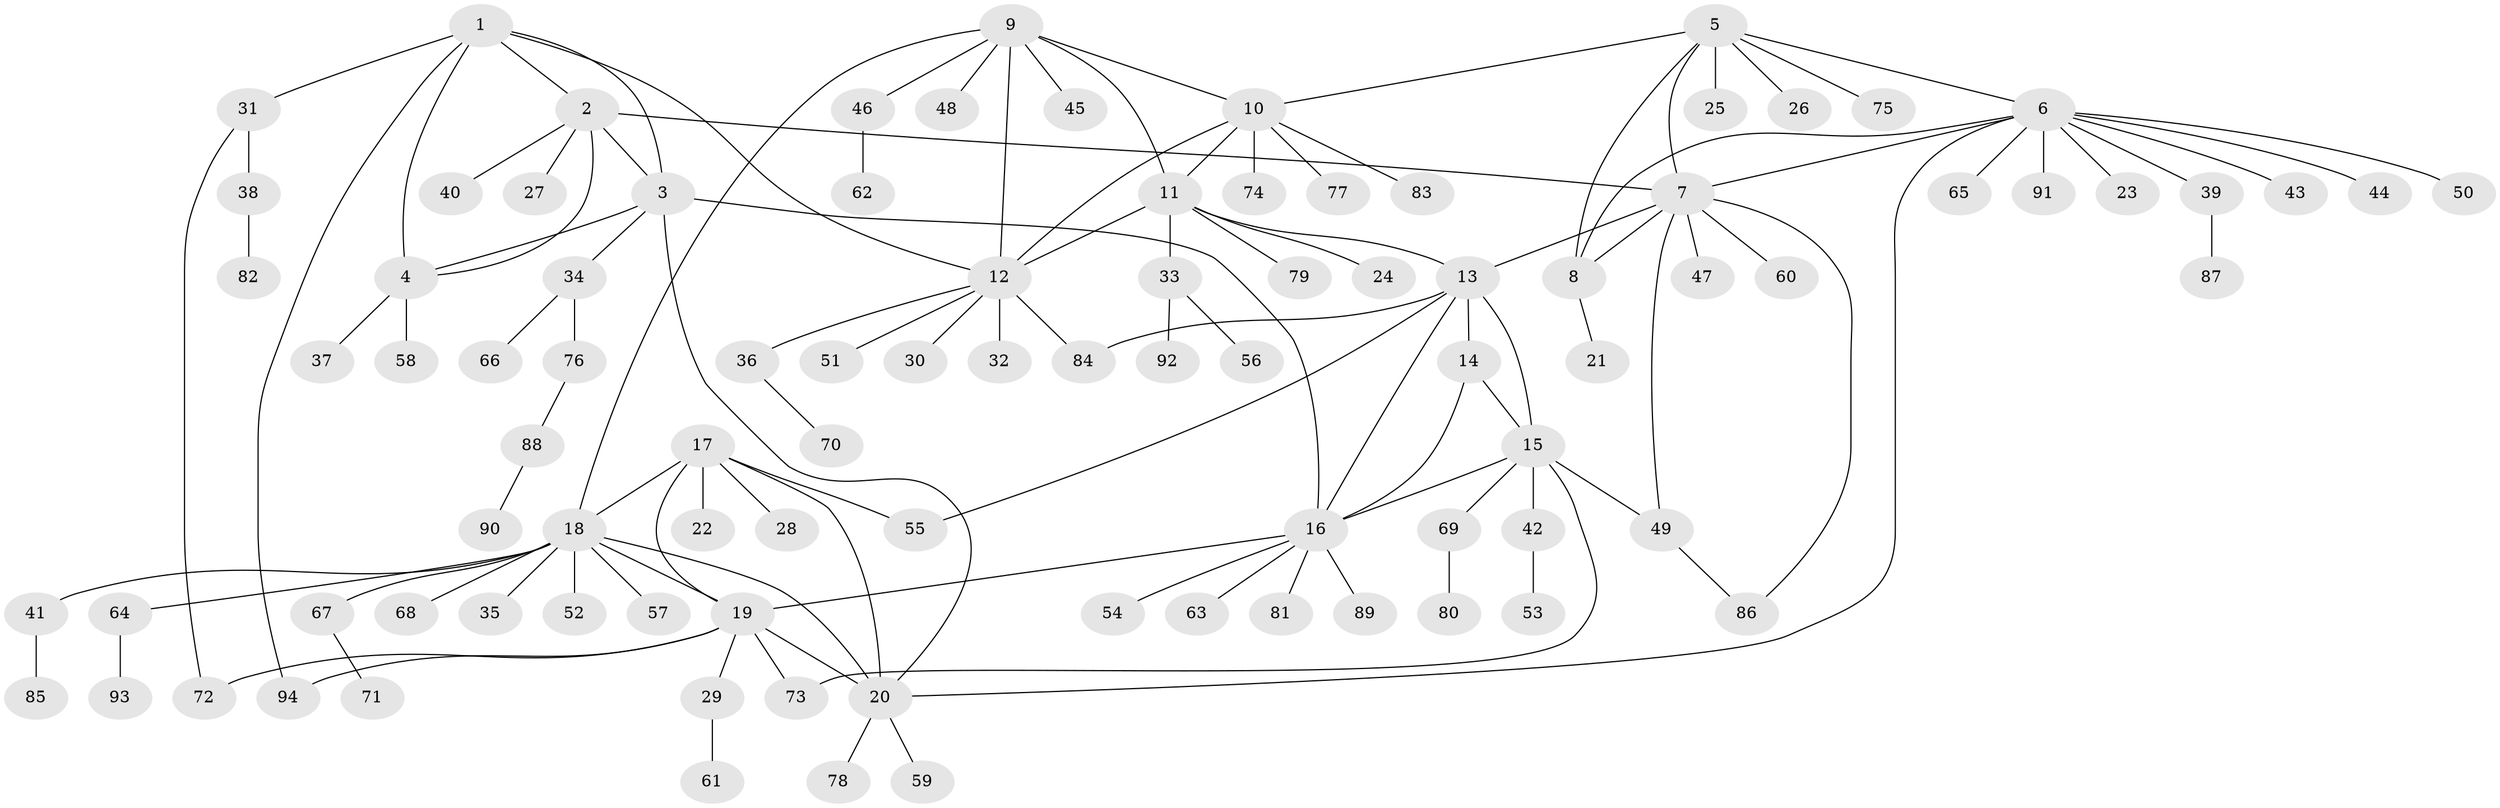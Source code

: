 // Generated by graph-tools (version 1.1) at 2025/37/03/09/25 02:37:37]
// undirected, 94 vertices, 121 edges
graph export_dot {
graph [start="1"]
  node [color=gray90,style=filled];
  1;
  2;
  3;
  4;
  5;
  6;
  7;
  8;
  9;
  10;
  11;
  12;
  13;
  14;
  15;
  16;
  17;
  18;
  19;
  20;
  21;
  22;
  23;
  24;
  25;
  26;
  27;
  28;
  29;
  30;
  31;
  32;
  33;
  34;
  35;
  36;
  37;
  38;
  39;
  40;
  41;
  42;
  43;
  44;
  45;
  46;
  47;
  48;
  49;
  50;
  51;
  52;
  53;
  54;
  55;
  56;
  57;
  58;
  59;
  60;
  61;
  62;
  63;
  64;
  65;
  66;
  67;
  68;
  69;
  70;
  71;
  72;
  73;
  74;
  75;
  76;
  77;
  78;
  79;
  80;
  81;
  82;
  83;
  84;
  85;
  86;
  87;
  88;
  89;
  90;
  91;
  92;
  93;
  94;
  1 -- 2;
  1 -- 3;
  1 -- 4;
  1 -- 12;
  1 -- 31;
  1 -- 94;
  2 -- 3;
  2 -- 4;
  2 -- 7;
  2 -- 27;
  2 -- 40;
  3 -- 4;
  3 -- 16;
  3 -- 20;
  3 -- 34;
  4 -- 37;
  4 -- 58;
  5 -- 6;
  5 -- 7;
  5 -- 8;
  5 -- 10;
  5 -- 25;
  5 -- 26;
  5 -- 75;
  6 -- 7;
  6 -- 8;
  6 -- 20;
  6 -- 23;
  6 -- 39;
  6 -- 43;
  6 -- 44;
  6 -- 50;
  6 -- 65;
  6 -- 91;
  7 -- 8;
  7 -- 13;
  7 -- 47;
  7 -- 49;
  7 -- 60;
  7 -- 86;
  8 -- 21;
  9 -- 10;
  9 -- 11;
  9 -- 12;
  9 -- 18;
  9 -- 45;
  9 -- 46;
  9 -- 48;
  10 -- 11;
  10 -- 12;
  10 -- 74;
  10 -- 77;
  10 -- 83;
  11 -- 12;
  11 -- 13;
  11 -- 24;
  11 -- 33;
  11 -- 79;
  12 -- 30;
  12 -- 32;
  12 -- 36;
  12 -- 51;
  12 -- 84;
  13 -- 14;
  13 -- 15;
  13 -- 16;
  13 -- 55;
  13 -- 84;
  14 -- 15;
  14 -- 16;
  15 -- 16;
  15 -- 42;
  15 -- 49;
  15 -- 69;
  15 -- 73;
  16 -- 19;
  16 -- 54;
  16 -- 63;
  16 -- 81;
  16 -- 89;
  17 -- 18;
  17 -- 19;
  17 -- 20;
  17 -- 22;
  17 -- 28;
  17 -- 55;
  18 -- 19;
  18 -- 20;
  18 -- 35;
  18 -- 41;
  18 -- 52;
  18 -- 57;
  18 -- 64;
  18 -- 67;
  18 -- 68;
  19 -- 20;
  19 -- 29;
  19 -- 72;
  19 -- 73;
  19 -- 94;
  20 -- 59;
  20 -- 78;
  29 -- 61;
  31 -- 38;
  31 -- 72;
  33 -- 56;
  33 -- 92;
  34 -- 66;
  34 -- 76;
  36 -- 70;
  38 -- 82;
  39 -- 87;
  41 -- 85;
  42 -- 53;
  46 -- 62;
  49 -- 86;
  64 -- 93;
  67 -- 71;
  69 -- 80;
  76 -- 88;
  88 -- 90;
}
